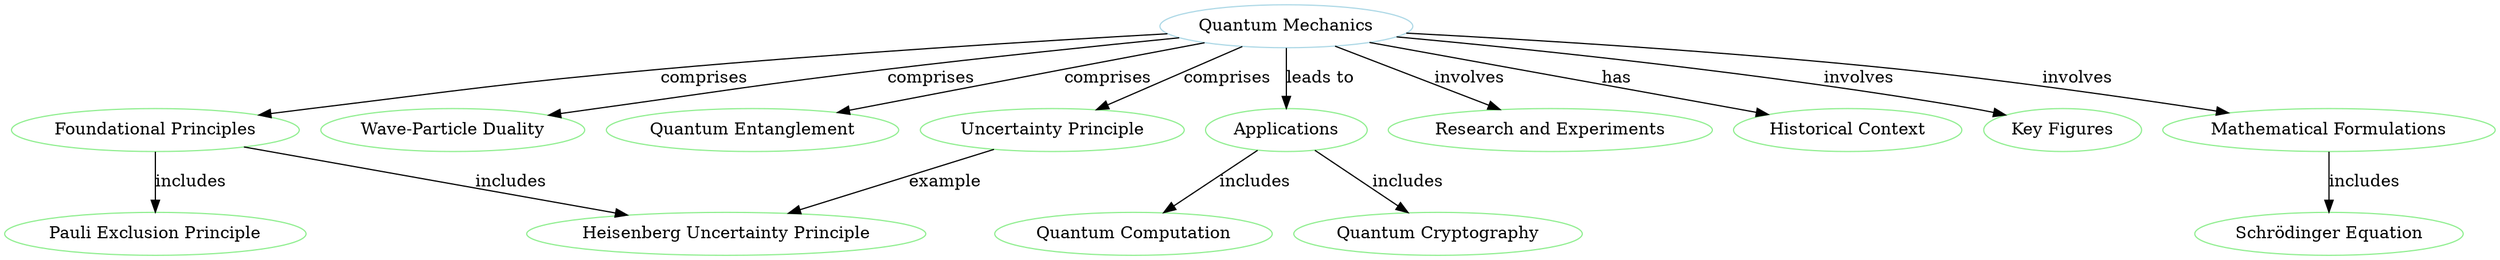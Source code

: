 // Knowledge Graph
digraph {
	1 [label="Quantum Mechanics" color=lightblue]
	2 [label="Foundational Principles" color=lightgreen]
	3 [label="Wave-Particle Duality" color=lightgreen]
	4 [label="Quantum Entanglement" color=lightgreen]
	5 [label="Uncertainty Principle" color=lightgreen]
	6 [label=Applications color=lightgreen]
	7 [label="Quantum Computation" color=lightgreen]
	8 [label="Quantum Cryptography" color=lightgreen]
	9 [label="Research and Experiments" color=lightgreen]
	10 [label="Historical Context" color=lightgreen]
	11 [label="Key Figures" color=lightgreen]
	12 [label="Mathematical Formulations" color=lightgreen]
	13 [label="Schrödinger Equation" color=lightgreen]
	14 [label="Heisenberg Uncertainty Principle" color=lightgreen]
	15 [label="Pauli Exclusion Principle" color=lightgreen]
	1 -> 2 [label=comprises color=black]
	1 -> 3 [label=comprises color=black]
	1 -> 4 [label=comprises color=black]
	1 -> 5 [label=comprises color=black]
	1 -> 6 [label="leads to" color=black]
	6 -> 7 [label=includes color=black]
	6 -> 8 [label=includes color=black]
	1 -> 9 [label=involves color=black]
	1 -> 10 [label=has color=black]
	1 -> 11 [label=involves color=black]
	1 -> 12 [label=involves color=black]
	12 -> 13 [label=includes color=black]
	5 -> 14 [label=example color=black]
	2 -> 14 [label=includes color=black]
	2 -> 15 [label=includes color=black]
}
